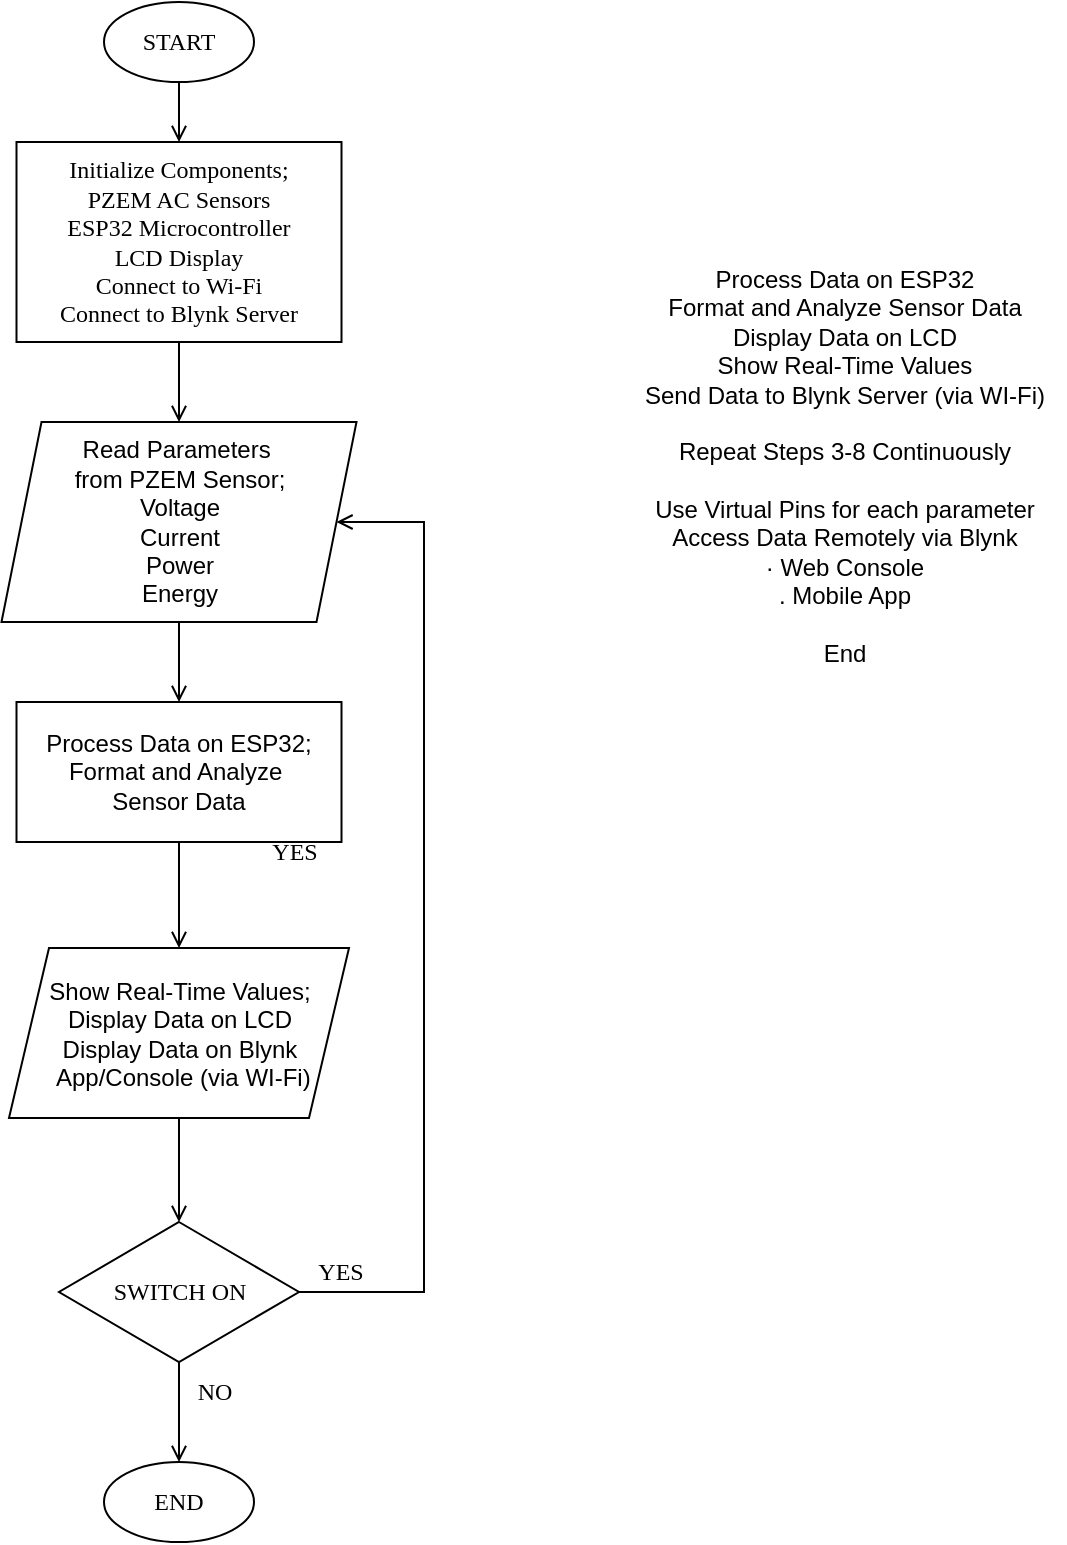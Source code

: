 <mxfile version="27.1.5">
  <diagram id="C5RBs43oDa-KdzZeNtuy" name="Page-1">
    <mxGraphModel dx="1176" dy="629" grid="1" gridSize="10" guides="1" tooltips="1" connect="1" arrows="1" fold="1" page="1" pageScale="1" pageWidth="827" pageHeight="1169" math="0" shadow="0">
      <root>
        <mxCell id="WIyWlLk6GJQsqaUBKTNV-0" />
        <mxCell id="WIyWlLk6GJQsqaUBKTNV-1" parent="WIyWlLk6GJQsqaUBKTNV-0" />
        <mxCell id="UsbTpY0gdDbQ-GkFnXvP-0" value="&lt;font face=&quot;Times New Roman&quot;&gt;START&lt;/font&gt;" style="ellipse;whiteSpace=wrap;html=1;" vertex="1" parent="WIyWlLk6GJQsqaUBKTNV-1">
          <mxGeometry x="200" y="30" width="75" height="40" as="geometry" />
        </mxCell>
        <mxCell id="UsbTpY0gdDbQ-GkFnXvP-1" value="&lt;div style=&quot;text-wrap-mode: nowrap;&quot;&gt;Read Parameters&amp;nbsp;&lt;/div&gt;&lt;div style=&quot;text-wrap-mode: nowrap;&quot;&gt;from PZEM&amp;nbsp;&lt;span style=&quot;background-color: transparent; color: light-dark(rgb(0, 0, 0), rgb(255, 255, 255));&quot;&gt;Sensor;&lt;/span&gt;&lt;/div&gt;&lt;div style=&quot;text-wrap-mode: nowrap;&quot;&gt;Voltage&lt;/div&gt;&lt;div style=&quot;text-wrap-mode: nowrap;&quot;&gt;Current&lt;/div&gt;&lt;div style=&quot;text-wrap-mode: nowrap;&quot;&gt;Power&lt;/div&gt;&lt;div style=&quot;text-wrap-mode: nowrap;&quot;&gt;Energy&lt;/div&gt;" style="shape=parallelogram;perimeter=parallelogramPerimeter;whiteSpace=wrap;html=1;fixedSize=1;" vertex="1" parent="WIyWlLk6GJQsqaUBKTNV-1">
          <mxGeometry x="148.75" y="240" width="177.5" height="100" as="geometry" />
        </mxCell>
        <mxCell id="UsbTpY0gdDbQ-GkFnXvP-21" value="" style="edgeStyle=orthogonalEdgeStyle;rounded=0;orthogonalLoop=1;jettySize=auto;html=1;endArrow=open;endFill=0;entryX=0.5;entryY=0;entryDx=0;entryDy=0;entryPerimeter=0;" edge="1" parent="WIyWlLk6GJQsqaUBKTNV-1" source="UsbTpY0gdDbQ-GkFnXvP-8" target="UsbTpY0gdDbQ-GkFnXvP-26">
          <mxGeometry relative="1" as="geometry" />
        </mxCell>
        <mxCell id="UsbTpY0gdDbQ-GkFnXvP-8" value="&lt;div style=&quot;text-wrap-mode: nowrap;&quot;&gt;&lt;span style=&quot;background-color: transparent; color: light-dark(rgb(0, 0, 0), rgb(255, 255, 255));&quot;&gt;Show Real-Time Values;&lt;/span&gt;&lt;/div&gt;&lt;div style=&quot;text-wrap-mode: nowrap;&quot;&gt;Display Data on LCD&lt;/div&gt;&lt;div style=&quot;text-wrap-mode: nowrap;&quot;&gt;Display Data on Blynk&lt;/div&gt;&lt;div style=&quot;text-wrap-mode: nowrap;&quot;&gt;&amp;nbsp;App/Console (via WI-Fi)&lt;/div&gt;" style="shape=parallelogram;perimeter=parallelogramPerimeter;whiteSpace=wrap;html=1;fixedSize=1;" vertex="1" parent="WIyWlLk6GJQsqaUBKTNV-1">
          <mxGeometry x="152.5" y="503" width="170" height="85" as="geometry" />
        </mxCell>
        <mxCell id="UsbTpY0gdDbQ-GkFnXvP-12" value="&lt;font face=&quot;Times New Roman&quot;&gt;END&lt;/font&gt;" style="ellipse;whiteSpace=wrap;html=1;" vertex="1" parent="WIyWlLk6GJQsqaUBKTNV-1">
          <mxGeometry x="200" y="760" width="75" height="40" as="geometry" />
        </mxCell>
        <mxCell id="UsbTpY0gdDbQ-GkFnXvP-24" value="" style="endArrow=open;html=1;rounded=0;exitX=1;exitY=0.5;exitDx=0;exitDy=0;entryX=1;entryY=0.5;entryDx=0;entryDy=0;endFill=0;exitPerimeter=0;" edge="1" parent="WIyWlLk6GJQsqaUBKTNV-1" source="UsbTpY0gdDbQ-GkFnXvP-26" target="UsbTpY0gdDbQ-GkFnXvP-1">
          <mxGeometry width="50" height="50" relative="1" as="geometry">
            <mxPoint x="390" y="320" as="sourcePoint" />
            <mxPoint x="440" y="270" as="targetPoint" />
            <Array as="points">
              <mxPoint x="360" y="675" />
              <mxPoint x="360" y="290" />
            </Array>
          </mxGeometry>
        </mxCell>
        <mxCell id="UsbTpY0gdDbQ-GkFnXvP-27" value="" style="edgeStyle=orthogonalEdgeStyle;rounded=0;orthogonalLoop=1;jettySize=auto;html=1;endArrow=open;endFill=0;" edge="1" parent="WIyWlLk6GJQsqaUBKTNV-1" source="UsbTpY0gdDbQ-GkFnXvP-26" target="UsbTpY0gdDbQ-GkFnXvP-12">
          <mxGeometry relative="1" as="geometry" />
        </mxCell>
        <mxCell id="UsbTpY0gdDbQ-GkFnXvP-26" value="&lt;font face=&quot;Times New Roman&quot;&gt;SWITCH ON&lt;/font&gt;" style="strokeWidth=1;html=1;shape=mxgraph.flowchart.decision;whiteSpace=wrap;" vertex="1" parent="WIyWlLk6GJQsqaUBKTNV-1">
          <mxGeometry x="177.5" y="640" width="120" height="70" as="geometry" />
        </mxCell>
        <mxCell id="UsbTpY0gdDbQ-GkFnXvP-28" value="&lt;h6&gt;&lt;span style=&quot;color: light-dark(rgb(0, 0, 0), rgb(255, 255, 255)); font-weight: normal;&quot;&gt;&lt;font style=&quot;font-size: 12px;&quot; face=&quot;Times New Roman&quot;&gt;YES&lt;/font&gt;&lt;/span&gt;&lt;/h6&gt;&lt;div&gt;&lt;/div&gt;" style="text;html=1;align=center;verticalAlign=middle;resizable=0;points=[];autosize=1;strokeColor=none;fillColor=none;" vertex="1" parent="WIyWlLk6GJQsqaUBKTNV-1">
          <mxGeometry x="270" y="420" width="50" height="70" as="geometry" />
        </mxCell>
        <mxCell id="UsbTpY0gdDbQ-GkFnXvP-30" value="&lt;h6&gt;&lt;span style=&quot;color: light-dark(rgb(0, 0, 0), rgb(255, 255, 255)); font-weight: normal;&quot;&gt;&lt;font style=&quot;font-size: 12px;&quot; face=&quot;Times New Roman&quot;&gt;NO&lt;/font&gt;&lt;/span&gt;&lt;/h6&gt;&lt;div&gt;&lt;/div&gt;" style="text;html=1;align=center;verticalAlign=middle;resizable=0;points=[];autosize=1;strokeColor=none;fillColor=none;" vertex="1" parent="WIyWlLk6GJQsqaUBKTNV-1">
          <mxGeometry x="235" y="690" width="40" height="70" as="geometry" />
        </mxCell>
        <mxCell id="UsbTpY0gdDbQ-GkFnXvP-31" value="&lt;div&gt;&lt;br&gt;&lt;/div&gt;&lt;div&gt;Process Data on ESP32&lt;/div&gt;&lt;div&gt;Format and Analyze Sensor Data&lt;/div&gt;&lt;div&gt;Display Data on LCD&lt;/div&gt;&lt;div&gt;Show Real-Time Values&lt;/div&gt;&lt;div&gt;Send Data to Blynk Server (via WI-Fi)&lt;/div&gt;&lt;div&gt;&lt;br&gt;&lt;/div&gt;&lt;div&gt;Repeat Steps 3-8 Continuously&lt;/div&gt;&lt;div&gt;&lt;br&gt;&lt;/div&gt;&lt;div&gt;Use Virtual Pins for each parameter&lt;/div&gt;&lt;div&gt;Access Data Remotely via Blynk&lt;/div&gt;&lt;div&gt;· Web Console&lt;/div&gt;&lt;div&gt;. Mobile App&lt;/div&gt;&lt;div&gt;&lt;br&gt;&lt;/div&gt;&lt;div&gt;End&lt;/div&gt;" style="text;html=1;align=center;verticalAlign=middle;resizable=0;points=[];autosize=1;strokeColor=none;fillColor=none;" vertex="1" parent="WIyWlLk6GJQsqaUBKTNV-1">
          <mxGeometry x="460" y="140" width="220" height="230" as="geometry" />
        </mxCell>
        <mxCell id="UsbTpY0gdDbQ-GkFnXvP-32" value="&lt;span style=&quot;text-wrap-mode: nowrap; background-color: transparent; color: light-dark(rgb(0, 0, 0), rgb(255, 255, 255));&quot;&gt;&lt;font face=&quot;Times New Roman&quot;&gt;Initialize Components;&lt;/font&gt;&lt;/span&gt;&lt;div style=&quot;text-wrap-mode: nowrap;&quot;&gt;&lt;font face=&quot;Times New Roman&quot;&gt;PZEM AC Sensors&lt;/font&gt;&lt;/div&gt;&lt;div style=&quot;text-wrap-mode: nowrap;&quot;&gt;&lt;font face=&quot;Times New Roman&quot;&gt;ESP32 Microcontroller&lt;/font&gt;&lt;/div&gt;&lt;div style=&quot;text-wrap-mode: nowrap;&quot;&gt;&lt;span style=&quot;font-family: &amp;quot;Times New Roman&amp;quot;; background-color: transparent; color: light-dark(rgb(0, 0, 0), rgb(255, 255, 255));&quot;&gt;&lt;font&gt;LCD Display&lt;/font&gt;&lt;/span&gt;&lt;/div&gt;&lt;div style=&quot;text-wrap-mode: nowrap;&quot;&gt;&lt;font face=&quot;Times New Roman&quot;&gt;Connect to Wi-Fi&lt;/font&gt;&lt;/div&gt;&lt;div style=&quot;text-wrap-mode: nowrap;&quot;&gt;&lt;font face=&quot;Times New Roman&quot;&gt;Connect to Blynk Server&lt;/font&gt;&lt;/div&gt;" style="rounded=0;whiteSpace=wrap;html=1;" vertex="1" parent="WIyWlLk6GJQsqaUBKTNV-1">
          <mxGeometry x="156.25" y="100" width="162.5" height="100" as="geometry" />
        </mxCell>
        <mxCell id="UsbTpY0gdDbQ-GkFnXvP-34" value="&lt;div style=&quot;text-wrap-mode: nowrap;&quot;&gt;Process Data on ESP32;&lt;/div&gt;&lt;div style=&quot;text-wrap-mode: nowrap;&quot;&gt;Format and Analyze&amp;nbsp;&lt;/div&gt;&lt;div style=&quot;text-wrap-mode: nowrap;&quot;&gt;Sensor Data&lt;/div&gt;" style="rounded=0;whiteSpace=wrap;html=1;" vertex="1" parent="WIyWlLk6GJQsqaUBKTNV-1">
          <mxGeometry x="156.25" y="380" width="162.5" height="70" as="geometry" />
        </mxCell>
        <mxCell id="UsbTpY0gdDbQ-GkFnXvP-36" value="" style="edgeStyle=orthogonalEdgeStyle;rounded=0;orthogonalLoop=1;jettySize=auto;html=1;endArrow=open;endFill=0;exitX=0.5;exitY=1;exitDx=0;exitDy=0;entryX=0.5;entryY=0;entryDx=0;entryDy=0;" edge="1" parent="WIyWlLk6GJQsqaUBKTNV-1" source="UsbTpY0gdDbQ-GkFnXvP-34" target="UsbTpY0gdDbQ-GkFnXvP-8">
          <mxGeometry relative="1" as="geometry">
            <mxPoint x="230" y="460" as="sourcePoint" />
            <mxPoint x="238" y="480" as="targetPoint" />
          </mxGeometry>
        </mxCell>
        <mxCell id="UsbTpY0gdDbQ-GkFnXvP-39" value="&lt;h6&gt;&lt;span style=&quot;color: light-dark(rgb(0, 0, 0), rgb(255, 255, 255)); font-weight: normal;&quot;&gt;&lt;font style=&quot;font-size: 12px;&quot; face=&quot;Times New Roman&quot;&gt;YES&lt;/font&gt;&lt;/span&gt;&lt;/h6&gt;&lt;div&gt;&lt;/div&gt;" style="text;html=1;align=center;verticalAlign=middle;resizable=0;points=[];autosize=1;strokeColor=none;fillColor=none;" vertex="1" parent="WIyWlLk6GJQsqaUBKTNV-1">
          <mxGeometry x="292.5" y="630" width="50" height="70" as="geometry" />
        </mxCell>
        <mxCell id="UsbTpY0gdDbQ-GkFnXvP-40" value="" style="edgeStyle=orthogonalEdgeStyle;rounded=0;orthogonalLoop=1;jettySize=auto;html=1;endArrow=open;endFill=0;exitX=0.5;exitY=1;exitDx=0;exitDy=0;entryX=0.5;entryY=0;entryDx=0;entryDy=0;" edge="1" parent="WIyWlLk6GJQsqaUBKTNV-1" source="UsbTpY0gdDbQ-GkFnXvP-1" target="UsbTpY0gdDbQ-GkFnXvP-34">
          <mxGeometry relative="1" as="geometry">
            <mxPoint x="230" y="490" as="sourcePoint" />
            <mxPoint x="230" y="543" as="targetPoint" />
          </mxGeometry>
        </mxCell>
        <mxCell id="UsbTpY0gdDbQ-GkFnXvP-41" value="" style="edgeStyle=orthogonalEdgeStyle;rounded=0;orthogonalLoop=1;jettySize=auto;html=1;endArrow=open;endFill=0;exitX=0.5;exitY=1;exitDx=0;exitDy=0;entryX=0.5;entryY=0;entryDx=0;entryDy=0;" edge="1" parent="WIyWlLk6GJQsqaUBKTNV-1" source="UsbTpY0gdDbQ-GkFnXvP-32" target="UsbTpY0gdDbQ-GkFnXvP-1">
          <mxGeometry relative="1" as="geometry">
            <mxPoint x="230" y="360" as="sourcePoint" />
            <mxPoint x="230" y="400" as="targetPoint" />
          </mxGeometry>
        </mxCell>
        <mxCell id="UsbTpY0gdDbQ-GkFnXvP-43" value="" style="edgeStyle=orthogonalEdgeStyle;rounded=0;orthogonalLoop=1;jettySize=auto;html=1;endArrow=open;endFill=0;exitX=0.5;exitY=1;exitDx=0;exitDy=0;entryX=0.5;entryY=0;entryDx=0;entryDy=0;" edge="1" parent="WIyWlLk6GJQsqaUBKTNV-1" source="UsbTpY0gdDbQ-GkFnXvP-0" target="UsbTpY0gdDbQ-GkFnXvP-32">
          <mxGeometry relative="1" as="geometry">
            <mxPoint x="270" y="240" as="sourcePoint" />
            <mxPoint x="270" y="280" as="targetPoint" />
          </mxGeometry>
        </mxCell>
      </root>
    </mxGraphModel>
  </diagram>
</mxfile>
